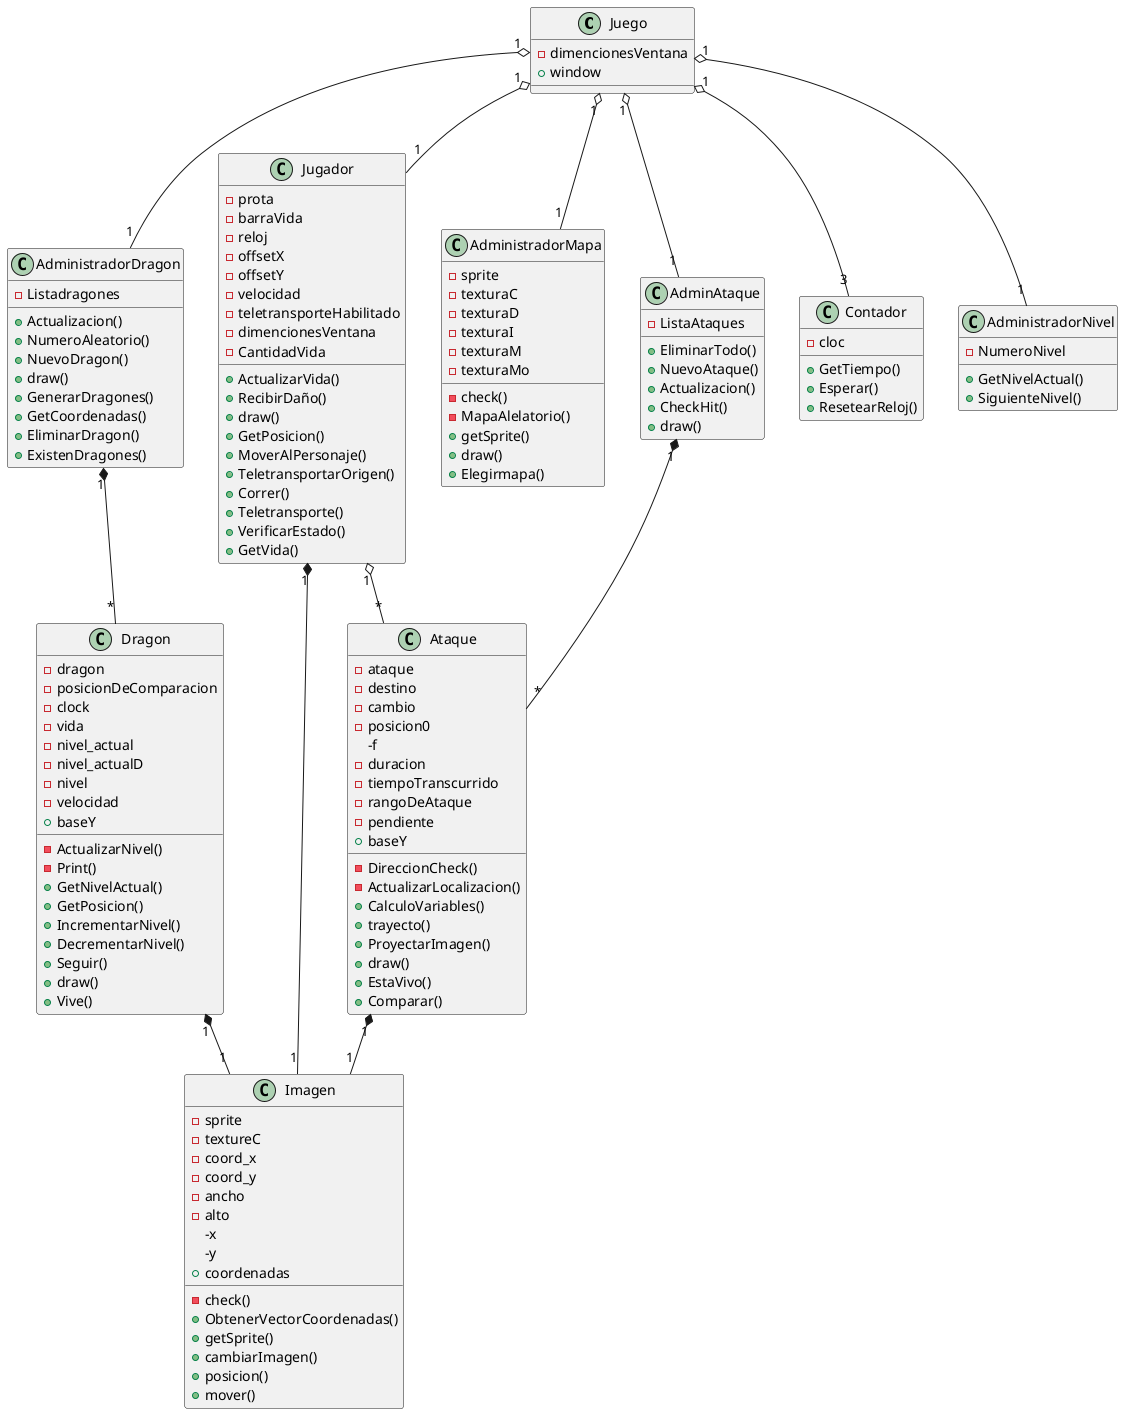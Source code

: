 @startuml dungeon_crawler

class Juego {
    -dimencionesVentana
    +window
}

class AdministradorDragon {
    -Listadragones
    +Actualizacion()
    +NumeroAleatorio()
    +NuevoDragon()
    +draw()
    +GenerarDragones()
    +GetCoordenadas()
    +EliminarDragon()
    +ExistenDragones()
}

class Jugador {
    -prota 
    -barraVida 
    -reloj 
    -offsetX 
    -offsetY 
    -velocidad 
    -teletransporteHabilitado 
    -dimencionesVentana 
    -CantidadVida 
    +ActualizarVida() 
    +RecibirDaño() 
    +draw()
    +GetPosicion() 
    +MoverAlPersonaje() 
    +TeletransportarOrigen() 
    +Correr() 
    +Teletransporte() 
    +VerificarEstado() 
    +GetVida()
}


class AdministradorMapa {
    -sprite 
    -texturaC 
    -texturaD 
    -texturaI 
    -texturaM 
    -texturaMo 
    -check() 
    -MapaAlelatorio() 
    +getSprite() 
    +draw() 
    +Elegirmapa() 
}

class Dragon {
    -dragon 
    -posicionDeComparacion
    -clock
    -vida 
    -nivel_actual 
    -nivel_actualD
    -nivel 
    -velocidad 
    -ActualizarNivel()
    -Print()
    +baseY 
    +GetNivelActual()
    +GetPosicion() 
    +IncrementarNivel() 
    +DecrementarNivel() 
    +Seguir() 
    +draw() 
    +Vive() 
}

class AdminAtaque {
    -ListaAtaques
    +EliminarTodo()
    +NuevoAtaque()
    +Actualizacion()
    +CheckHit()
    +draw() 
}
class Ataque {
    -ataque
    -destino
    -cambio
    -posicion0
    -f
    -duracion
    -tiempoTranscurrido
    -rangoDeAtaque
    -pendiente
    -DireccionCheck()
    -ActualizarLocalizacion()
    +baseY
    +CalculoVariables()
    +trayecto()
    +ProyectarImagen()
    +draw()
    +EstaVivo()
    +Comparar()
}
class Contador {
    -cloc
    +GetTiempo()
    +Esperar()
    +ResetearReloj()
}

class Imagen {
    -sprite 
    -textureC 
    -coord_x 
    -coord_y 
    -ancho 
    -alto 
    -x 
    -y 
    -check() 
    +coordenadas 
    +ObtenerVectorCoordenadas() 
    +getSprite() 
    +cambiarImagen() 
    +posicion() 
    +mover() 
}

class AdministradorNivel {
    -NumeroNivel 
    +GetNivelActual()
    +SiguienteNivel() 
}

Juego "1" o-- "1" Jugador 
Juego "1" o-- "1" AdministradorDragon 
Juego "1" o-- "1" AdminAtaque 
Juego "1" o-- "3" Contador 
Juego "1" o-- "1" AdministradorNivel 
Juego "1" o-- "1" AdministradorMapa 

AdminAtaque "1" *-- "*" Ataque

Jugador "1" o-- "*" Ataque

AdministradorDragon "1" *-- "*" Dragon

Dragon "1" *-- "1" Imagen
Jugador "1" *-- "1" Imagen
Ataque "1" *-- "1" Imagen

@enduml
